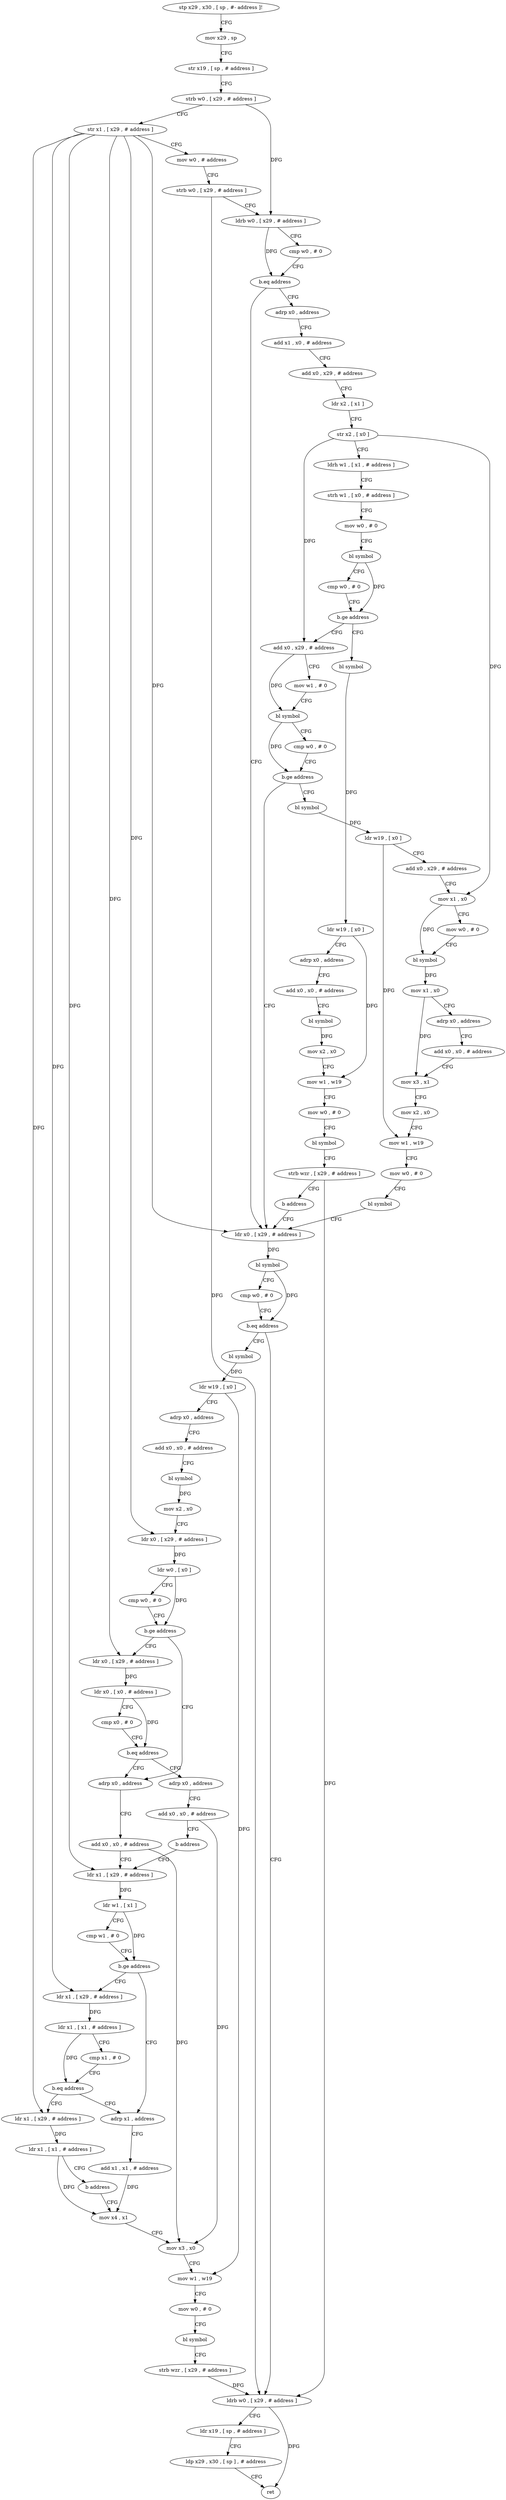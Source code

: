 digraph "func" {
"4226088" [label = "stp x29 , x30 , [ sp , #- address ]!" ]
"4226092" [label = "mov x29 , sp" ]
"4226096" [label = "str x19 , [ sp , # address ]" ]
"4226100" [label = "strb w0 , [ x29 , # address ]" ]
"4226104" [label = "str x1 , [ x29 , # address ]" ]
"4226108" [label = "mov w0 , # address" ]
"4226112" [label = "strb w0 , [ x29 , # address ]" ]
"4226116" [label = "ldrb w0 , [ x29 , # address ]" ]
"4226120" [label = "cmp w0 , # 0" ]
"4226124" [label = "b.eq address" ]
"4226292" [label = "ldr x0 , [ x29 , # address ]" ]
"4226128" [label = "adrp x0 , address" ]
"4226296" [label = "bl symbol" ]
"4226300" [label = "cmp w0 , # 0" ]
"4226304" [label = "b.eq address" ]
"4226460" [label = "ldrb w0 , [ x29 , # address ]" ]
"4226308" [label = "bl symbol" ]
"4226132" [label = "add x1 , x0 , # address" ]
"4226136" [label = "add x0 , x29 , # address" ]
"4226140" [label = "ldr x2 , [ x1 ]" ]
"4226144" [label = "str x2 , [ x0 ]" ]
"4226148" [label = "ldrh w1 , [ x1 , # address ]" ]
"4226152" [label = "strh w1 , [ x0 , # address ]" ]
"4226156" [label = "mov w0 , # 0" ]
"4226160" [label = "bl symbol" ]
"4226164" [label = "cmp w0 , # 0" ]
"4226168" [label = "b.ge address" ]
"4226216" [label = "add x0 , x29 , # address" ]
"4226172" [label = "bl symbol" ]
"4226464" [label = "ldr x19 , [ sp , # address ]" ]
"4226468" [label = "ldp x29 , x30 , [ sp ] , # address" ]
"4226472" [label = "ret" ]
"4226312" [label = "ldr w19 , [ x0 ]" ]
"4226316" [label = "adrp x0 , address" ]
"4226320" [label = "add x0 , x0 , # address" ]
"4226324" [label = "bl symbol" ]
"4226328" [label = "mov x2 , x0" ]
"4226332" [label = "ldr x0 , [ x29 , # address ]" ]
"4226336" [label = "ldr w0 , [ x0 ]" ]
"4226340" [label = "cmp w0 , # 0" ]
"4226344" [label = "b.ge address" ]
"4226376" [label = "adrp x0 , address" ]
"4226348" [label = "ldr x0 , [ x29 , # address ]" ]
"4226220" [label = "mov w1 , # 0" ]
"4226224" [label = "bl symbol" ]
"4226228" [label = "cmp w0 , # 0" ]
"4226232" [label = "b.ge address" ]
"4226236" [label = "bl symbol" ]
"4226176" [label = "ldr w19 , [ x0 ]" ]
"4226180" [label = "adrp x0 , address" ]
"4226184" [label = "add x0 , x0 , # address" ]
"4226188" [label = "bl symbol" ]
"4226192" [label = "mov x2 , x0" ]
"4226196" [label = "mov w1 , w19" ]
"4226200" [label = "mov w0 , # 0" ]
"4226204" [label = "bl symbol" ]
"4226208" [label = "strb wzr , [ x29 , # address ]" ]
"4226212" [label = "b address" ]
"4226380" [label = "add x0 , x0 , # address" ]
"4226384" [label = "ldr x1 , [ x29 , # address ]" ]
"4226352" [label = "ldr x0 , [ x0 , # address ]" ]
"4226356" [label = "cmp x0 , # 0" ]
"4226360" [label = "b.eq address" ]
"4226364" [label = "adrp x0 , address" ]
"4226240" [label = "ldr w19 , [ x0 ]" ]
"4226244" [label = "add x0 , x29 , # address" ]
"4226248" [label = "mov x1 , x0" ]
"4226252" [label = "mov w0 , # 0" ]
"4226256" [label = "bl symbol" ]
"4226260" [label = "mov x1 , x0" ]
"4226264" [label = "adrp x0 , address" ]
"4226268" [label = "add x0 , x0 , # address" ]
"4226272" [label = "mov x3 , x1" ]
"4226276" [label = "mov x2 , x0" ]
"4226280" [label = "mov w1 , w19" ]
"4226284" [label = "mov w0 , # 0" ]
"4226288" [label = "bl symbol" ]
"4226428" [label = "adrp x1 , address" ]
"4226432" [label = "add x1 , x1 , # address" ]
"4226436" [label = "mov x4 , x1" ]
"4226400" [label = "ldr x1 , [ x29 , # address ]" ]
"4226404" [label = "ldr x1 , [ x1 , # address ]" ]
"4226408" [label = "cmp x1 , # 0" ]
"4226412" [label = "b.eq address" ]
"4226416" [label = "ldr x1 , [ x29 , # address ]" ]
"4226368" [label = "add x0 , x0 , # address" ]
"4226372" [label = "b address" ]
"4226420" [label = "ldr x1 , [ x1 , # address ]" ]
"4226424" [label = "b address" ]
"4226388" [label = "ldr w1 , [ x1 ]" ]
"4226392" [label = "cmp w1 , # 0" ]
"4226396" [label = "b.ge address" ]
"4226440" [label = "mov x3 , x0" ]
"4226444" [label = "mov w1 , w19" ]
"4226448" [label = "mov w0 , # 0" ]
"4226452" [label = "bl symbol" ]
"4226456" [label = "strb wzr , [ x29 , # address ]" ]
"4226088" -> "4226092" [ label = "CFG" ]
"4226092" -> "4226096" [ label = "CFG" ]
"4226096" -> "4226100" [ label = "CFG" ]
"4226100" -> "4226104" [ label = "CFG" ]
"4226100" -> "4226116" [ label = "DFG" ]
"4226104" -> "4226108" [ label = "CFG" ]
"4226104" -> "4226292" [ label = "DFG" ]
"4226104" -> "4226332" [ label = "DFG" ]
"4226104" -> "4226348" [ label = "DFG" ]
"4226104" -> "4226384" [ label = "DFG" ]
"4226104" -> "4226400" [ label = "DFG" ]
"4226104" -> "4226416" [ label = "DFG" ]
"4226108" -> "4226112" [ label = "CFG" ]
"4226112" -> "4226116" [ label = "CFG" ]
"4226112" -> "4226460" [ label = "DFG" ]
"4226116" -> "4226120" [ label = "CFG" ]
"4226116" -> "4226124" [ label = "DFG" ]
"4226120" -> "4226124" [ label = "CFG" ]
"4226124" -> "4226292" [ label = "CFG" ]
"4226124" -> "4226128" [ label = "CFG" ]
"4226292" -> "4226296" [ label = "DFG" ]
"4226128" -> "4226132" [ label = "CFG" ]
"4226296" -> "4226300" [ label = "CFG" ]
"4226296" -> "4226304" [ label = "DFG" ]
"4226300" -> "4226304" [ label = "CFG" ]
"4226304" -> "4226460" [ label = "CFG" ]
"4226304" -> "4226308" [ label = "CFG" ]
"4226460" -> "4226464" [ label = "CFG" ]
"4226460" -> "4226472" [ label = "DFG" ]
"4226308" -> "4226312" [ label = "DFG" ]
"4226132" -> "4226136" [ label = "CFG" ]
"4226136" -> "4226140" [ label = "CFG" ]
"4226140" -> "4226144" [ label = "CFG" ]
"4226144" -> "4226148" [ label = "CFG" ]
"4226144" -> "4226216" [ label = "DFG" ]
"4226144" -> "4226248" [ label = "DFG" ]
"4226148" -> "4226152" [ label = "CFG" ]
"4226152" -> "4226156" [ label = "CFG" ]
"4226156" -> "4226160" [ label = "CFG" ]
"4226160" -> "4226164" [ label = "CFG" ]
"4226160" -> "4226168" [ label = "DFG" ]
"4226164" -> "4226168" [ label = "CFG" ]
"4226168" -> "4226216" [ label = "CFG" ]
"4226168" -> "4226172" [ label = "CFG" ]
"4226216" -> "4226220" [ label = "CFG" ]
"4226216" -> "4226224" [ label = "DFG" ]
"4226172" -> "4226176" [ label = "DFG" ]
"4226464" -> "4226468" [ label = "CFG" ]
"4226468" -> "4226472" [ label = "CFG" ]
"4226312" -> "4226316" [ label = "CFG" ]
"4226312" -> "4226444" [ label = "DFG" ]
"4226316" -> "4226320" [ label = "CFG" ]
"4226320" -> "4226324" [ label = "CFG" ]
"4226324" -> "4226328" [ label = "DFG" ]
"4226328" -> "4226332" [ label = "CFG" ]
"4226332" -> "4226336" [ label = "DFG" ]
"4226336" -> "4226340" [ label = "CFG" ]
"4226336" -> "4226344" [ label = "DFG" ]
"4226340" -> "4226344" [ label = "CFG" ]
"4226344" -> "4226376" [ label = "CFG" ]
"4226344" -> "4226348" [ label = "CFG" ]
"4226376" -> "4226380" [ label = "CFG" ]
"4226348" -> "4226352" [ label = "DFG" ]
"4226220" -> "4226224" [ label = "CFG" ]
"4226224" -> "4226228" [ label = "CFG" ]
"4226224" -> "4226232" [ label = "DFG" ]
"4226228" -> "4226232" [ label = "CFG" ]
"4226232" -> "4226292" [ label = "CFG" ]
"4226232" -> "4226236" [ label = "CFG" ]
"4226236" -> "4226240" [ label = "DFG" ]
"4226176" -> "4226180" [ label = "CFG" ]
"4226176" -> "4226196" [ label = "DFG" ]
"4226180" -> "4226184" [ label = "CFG" ]
"4226184" -> "4226188" [ label = "CFG" ]
"4226188" -> "4226192" [ label = "DFG" ]
"4226192" -> "4226196" [ label = "CFG" ]
"4226196" -> "4226200" [ label = "CFG" ]
"4226200" -> "4226204" [ label = "CFG" ]
"4226204" -> "4226208" [ label = "CFG" ]
"4226208" -> "4226212" [ label = "CFG" ]
"4226208" -> "4226460" [ label = "DFG" ]
"4226212" -> "4226292" [ label = "CFG" ]
"4226380" -> "4226384" [ label = "CFG" ]
"4226380" -> "4226440" [ label = "DFG" ]
"4226384" -> "4226388" [ label = "DFG" ]
"4226352" -> "4226356" [ label = "CFG" ]
"4226352" -> "4226360" [ label = "DFG" ]
"4226356" -> "4226360" [ label = "CFG" ]
"4226360" -> "4226376" [ label = "CFG" ]
"4226360" -> "4226364" [ label = "CFG" ]
"4226364" -> "4226368" [ label = "CFG" ]
"4226240" -> "4226244" [ label = "CFG" ]
"4226240" -> "4226280" [ label = "DFG" ]
"4226244" -> "4226248" [ label = "CFG" ]
"4226248" -> "4226252" [ label = "CFG" ]
"4226248" -> "4226256" [ label = "DFG" ]
"4226252" -> "4226256" [ label = "CFG" ]
"4226256" -> "4226260" [ label = "DFG" ]
"4226260" -> "4226264" [ label = "CFG" ]
"4226260" -> "4226272" [ label = "DFG" ]
"4226264" -> "4226268" [ label = "CFG" ]
"4226268" -> "4226272" [ label = "CFG" ]
"4226272" -> "4226276" [ label = "CFG" ]
"4226276" -> "4226280" [ label = "CFG" ]
"4226280" -> "4226284" [ label = "CFG" ]
"4226284" -> "4226288" [ label = "CFG" ]
"4226288" -> "4226292" [ label = "CFG" ]
"4226428" -> "4226432" [ label = "CFG" ]
"4226432" -> "4226436" [ label = "DFG" ]
"4226436" -> "4226440" [ label = "CFG" ]
"4226400" -> "4226404" [ label = "DFG" ]
"4226404" -> "4226408" [ label = "CFG" ]
"4226404" -> "4226412" [ label = "DFG" ]
"4226408" -> "4226412" [ label = "CFG" ]
"4226412" -> "4226428" [ label = "CFG" ]
"4226412" -> "4226416" [ label = "CFG" ]
"4226416" -> "4226420" [ label = "DFG" ]
"4226368" -> "4226372" [ label = "CFG" ]
"4226368" -> "4226440" [ label = "DFG" ]
"4226372" -> "4226384" [ label = "CFG" ]
"4226420" -> "4226424" [ label = "CFG" ]
"4226420" -> "4226436" [ label = "DFG" ]
"4226424" -> "4226436" [ label = "CFG" ]
"4226388" -> "4226392" [ label = "CFG" ]
"4226388" -> "4226396" [ label = "DFG" ]
"4226392" -> "4226396" [ label = "CFG" ]
"4226396" -> "4226428" [ label = "CFG" ]
"4226396" -> "4226400" [ label = "CFG" ]
"4226440" -> "4226444" [ label = "CFG" ]
"4226444" -> "4226448" [ label = "CFG" ]
"4226448" -> "4226452" [ label = "CFG" ]
"4226452" -> "4226456" [ label = "CFG" ]
"4226456" -> "4226460" [ label = "DFG" ]
}
